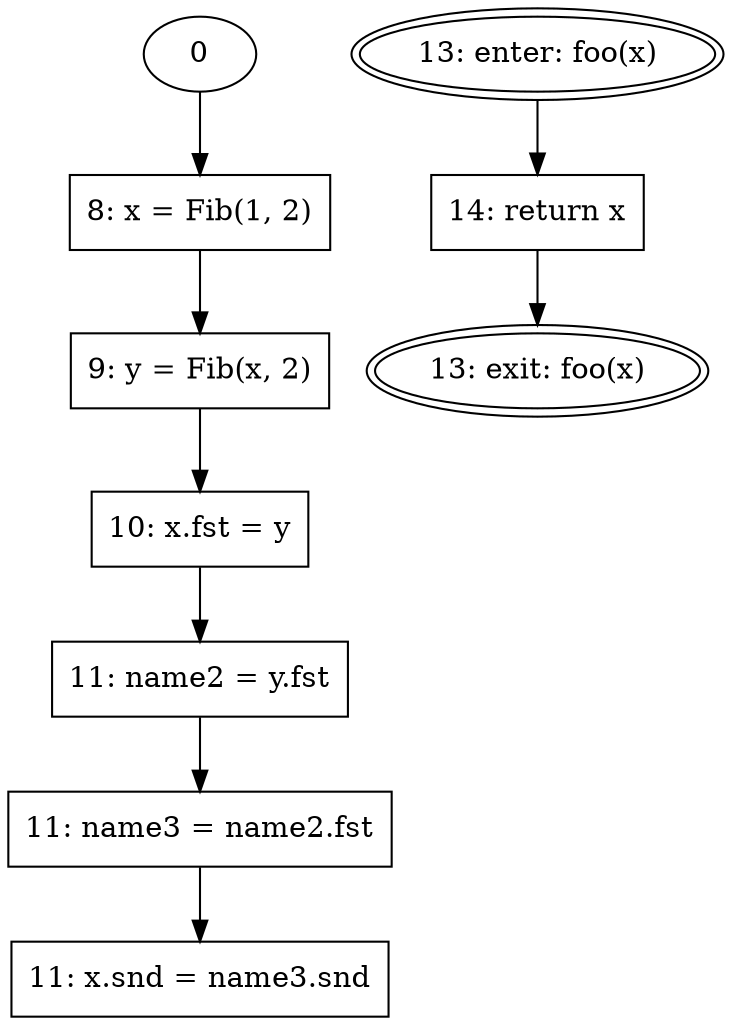 // Control Flow Graph
digraph {
	1 [label="8: x = Fib(1, 2)" peripheries=1 shape=rectangle]
	0 -> 1
	2 [label="9: y = Fib(x, 2)" peripheries=1 shape=rectangle]
	1 -> 2
	3 [label="10: x.fst = y" peripheries=1 shape=rectangle]
	2 -> 3
	4 [label="11: name2 = y.fst" peripheries=1 shape=rectangle]
	3 -> 4
	5 [label="11: name3 = name2.fst" peripheries=1 shape=rectangle]
	4 -> 5
	6 [label="11: x.snd = name3.snd" peripheries=1 shape=rectangle]
	5 -> 6
	7 [label="13: enter: foo(x)" peripheries=2 shape=oval]
	8 [label="13: exit: foo(x)" peripheries=2 shape=oval]
	9 -> 8
	9 [label="14: return x" peripheries=1 shape=rectangle]
	7 -> 9
}
